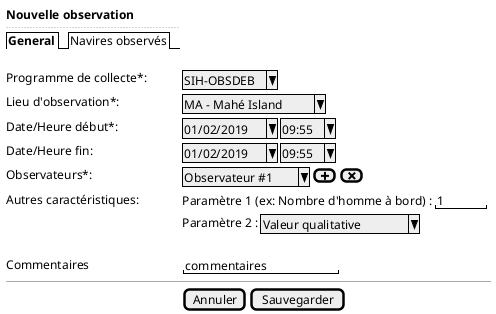 @startsalt
{
  <b>Nouvelle observation
  ..
  {/ <b>General | Navires observés }
  .
  Programme de collecte*:    | { ^SIH-OBSDEB^ }
  Lieu d'observation*:       | { ^MA - Mahé Island^ }
  Date/Heure début*:         | { ^01/02/2019^ | ^09:55^ }
  Date/Heure fin:            | { ^01/02/2019^ | ^09:55^ }
  Observateurs*:             | { ^Observateur #1^ | [<&plus>] | [<&x>]}
  Autres caractéristiques:   | { Paramètre 1 (ex: Nombre d'homme à bord) : | "   1  " }
  .                          | { Paramètre 2 : | ^Valeur qualitative^ }

  .
  Commentaires               | { "commentaires       "}

  -- | --

  .                          | {[Annuler] | [Sauvegarder]}
}
@endsalt
